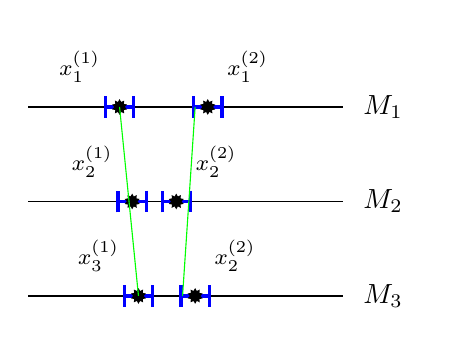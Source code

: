 \begin{tikzpicture}[scale=.4,every node/.style={minimum size=1cm},on grid,every
  text node part/.style={align=center}, declare function={ track(\x) =
    1.+3.0/7.5*\x; trackb(\x) = 1.9+.4/1.5*(\x-2.25); }]
  
  \def \a {2.5}
  \def \b {8}

  \begin{scope}

    \def \y {6}
    \draw (0,\y) -- (10,\y) node[right] {$M_1$};
    \def \x {2.9}
    \draw[blue,very thick,|-|] ({\x-.5},\y) -- ({\x+.5},\y);
    \node[fill,star,star points=10,scale=0.2] (x11) at (\x,\y) {} node[above left] at
    (x11) {\footnotesize $x_1^{(1)}$};
    \def \x {5.7}
    \draw[blue,very thick,|-|] ({\x-.5},\y) -- ({\x+.5},\y);
    \node[fill,star,star points=10,scale=0.2] (x12) at (\x,\y) {} node[above right] at
    (x12) {\footnotesize $x_1^{(2)}$};
    
    % M2
    \def \y {3}
    \draw (0,\y) -- (10,\y) node[right] {$M_2$};
    \def \x {3.3}
    \draw[blue,very thick,|-|] ({\x-.5},\y) -- ({\x+.5},\y);
    \node[fill,star,star points=10,scale=0.2] (x21) at (\x,\y) {} node[above left] at
    (x21) {\footnotesize $x_2^{(1)}$};
    \def \x {4.7}
    \draw[blue,very thick,|-|] ({\x-.5},\y) -- ({\x+.5},\y);
    \node[fill,star,star points=10,scale=0.2] (x22) at (\x,\y) {} node[above right] at
    (x22) {\footnotesize $x_2^{(2)}$};
    

    \def \y {0}
    \draw (0,\y) -- (10,\y) node[right] {$M_3$};
    \def \x {3.5}
    \draw[blue,very thick,|-|] ({\x-.5},\y) -- ({\x+.5},\y);
    \node[fill,star,star points=10,scale=0.2] (x31) at (\x,\y) {} node[above left] at
    (x31) {\footnotesize $x_3^{(1)}$};
    \def \x {5.3}
    \draw[blue,very thick,|-|] ({\x-.5},\y) -- ({\x+.5},\y);
    \node[fill,star,star points=10,scale=0.2] (x22) at (\x,\y) {} node[above right] at
    (x22) {\footnotesize $x_2^{(2)}$};

    %tracks
    \draw[green] (2.9,6) -- (3.5,0); % 112
    \draw[green] (5.3,6) -- (4.9,0);

  \end{scope}



\end{tikzpicture}

